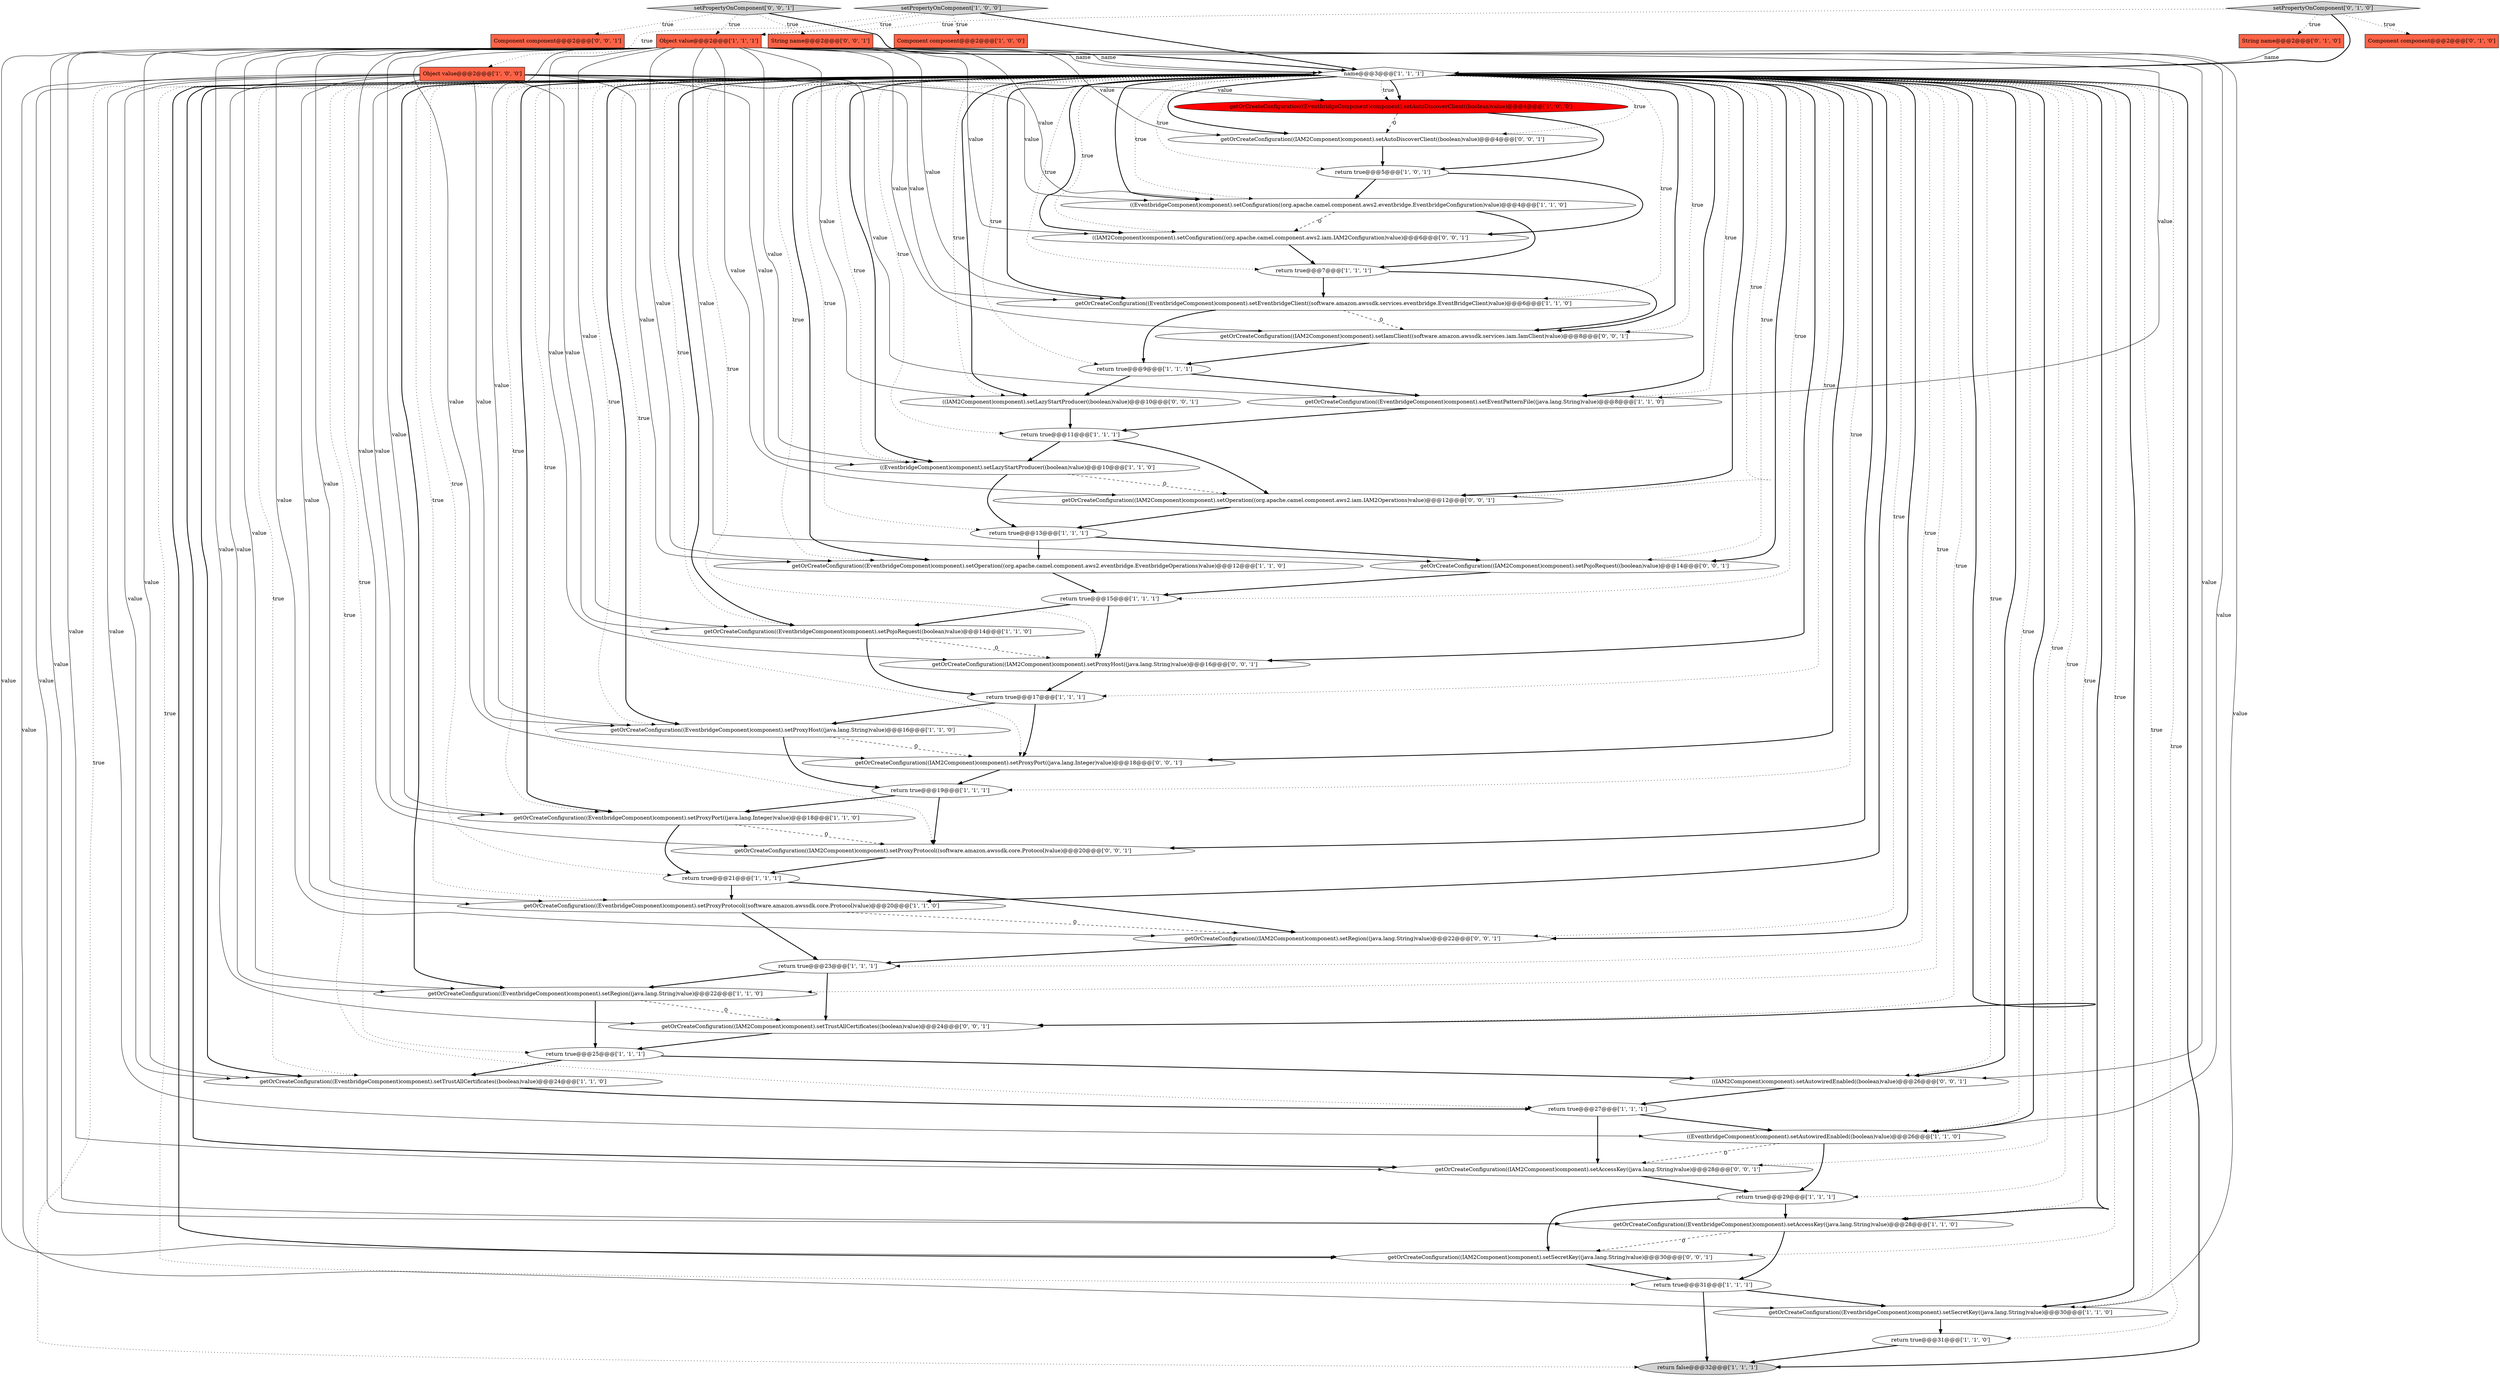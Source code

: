 digraph {
7 [style = filled, label = "getOrCreateConfiguration((EventbridgeComponent)component).setEventPatternFile((java.lang.String)value)@@@8@@@['1', '1', '0']", fillcolor = white, shape = ellipse image = "AAA0AAABBB1BBB"];
27 [style = filled, label = "Object value@@@2@@@['1', '1', '1']", fillcolor = tomato, shape = box image = "AAA0AAABBB1BBB"];
9 [style = filled, label = "return true@@@31@@@['1', '1', '1']", fillcolor = white, shape = ellipse image = "AAA0AAABBB1BBB"];
33 [style = filled, label = "getOrCreateConfiguration((EventbridgeComponent)component).setEventbridgeClient((software.amazon.awssdk.services.eventbridge.EventBridgeClient)value)@@@6@@@['1', '1', '0']", fillcolor = white, shape = ellipse image = "AAA0AAABBB1BBB"];
18 [style = filled, label = "((EventbridgeComponent)component).setConfiguration((org.apache.camel.component.aws2.eventbridge.EventbridgeConfiguration)value)@@@4@@@['1', '1', '0']", fillcolor = white, shape = ellipse image = "AAA0AAABBB1BBB"];
49 [style = filled, label = "getOrCreateConfiguration((IAM2Component)component).setIamClient((software.amazon.awssdk.services.iam.IamClient)value)@@@8@@@['0', '0', '1']", fillcolor = white, shape = ellipse image = "AAA0AAABBB3BBB"];
11 [style = filled, label = "return true@@@13@@@['1', '1', '1']", fillcolor = white, shape = ellipse image = "AAA0AAABBB1BBB"];
1 [style = filled, label = "Object value@@@2@@@['1', '0', '0']", fillcolor = tomato, shape = box image = "AAA0AAABBB1BBB"];
45 [style = filled, label = "getOrCreateConfiguration((IAM2Component)component).setSecretKey((java.lang.String)value)@@@30@@@['0', '0', '1']", fillcolor = white, shape = ellipse image = "AAA0AAABBB3BBB"];
22 [style = filled, label = "getOrCreateConfiguration((EventbridgeComponent)component).setTrustAllCertificates((boolean)value)@@@24@@@['1', '1', '0']", fillcolor = white, shape = ellipse image = "AAA0AAABBB1BBB"];
24 [style = filled, label = "getOrCreateConfiguration((EventbridgeComponent)component).setSecretKey((java.lang.String)value)@@@30@@@['1', '1', '0']", fillcolor = white, shape = ellipse image = "AAA0AAABBB1BBB"];
2 [style = filled, label = "((EventbridgeComponent)component).setLazyStartProducer((boolean)value)@@@10@@@['1', '1', '0']", fillcolor = white, shape = ellipse image = "AAA0AAABBB1BBB"];
41 [style = filled, label = "Component component@@@2@@@['0', '0', '1']", fillcolor = tomato, shape = box image = "AAA0AAABBB3BBB"];
38 [style = filled, label = "String name@@@2@@@['0', '1', '0']", fillcolor = tomato, shape = box image = "AAA0AAABBB2BBB"];
16 [style = filled, label = "Component component@@@2@@@['1', '0', '0']", fillcolor = tomato, shape = box image = "AAA0AAABBB1BBB"];
28 [style = filled, label = "setPropertyOnComponent['1', '0', '0']", fillcolor = lightgray, shape = diamond image = "AAA0AAABBB1BBB"];
43 [style = filled, label = "getOrCreateConfiguration((IAM2Component)component).setAccessKey((java.lang.String)value)@@@28@@@['0', '0', '1']", fillcolor = white, shape = ellipse image = "AAA0AAABBB3BBB"];
55 [style = filled, label = "setPropertyOnComponent['0', '0', '1']", fillcolor = lightgray, shape = diamond image = "AAA0AAABBB3BBB"];
6 [style = filled, label = "return true@@@9@@@['1', '1', '1']", fillcolor = white, shape = ellipse image = "AAA0AAABBB1BBB"];
25 [style = filled, label = "getOrCreateConfiguration((EventbridgeComponent)component).setProxyHost((java.lang.String)value)@@@16@@@['1', '1', '0']", fillcolor = white, shape = ellipse image = "AAA0AAABBB1BBB"];
23 [style = filled, label = "return true@@@19@@@['1', '1', '1']", fillcolor = white, shape = ellipse image = "AAA0AAABBB1BBB"];
13 [style = filled, label = "return true@@@25@@@['1', '1', '1']", fillcolor = white, shape = ellipse image = "AAA0AAABBB1BBB"];
20 [style = filled, label = "getOrCreateConfiguration((EventbridgeComponent)component).setProxyProtocol((software.amazon.awssdk.core.Protocol)value)@@@20@@@['1', '1', '0']", fillcolor = white, shape = ellipse image = "AAA0AAABBB1BBB"];
3 [style = filled, label = "((EventbridgeComponent)component).setAutowiredEnabled((boolean)value)@@@26@@@['1', '1', '0']", fillcolor = white, shape = ellipse image = "AAA0AAABBB1BBB"];
15 [style = filled, label = "return true@@@31@@@['1', '1', '0']", fillcolor = white, shape = ellipse image = "AAA0AAABBB1BBB"];
50 [style = filled, label = "((IAM2Component)component).setAutowiredEnabled((boolean)value)@@@26@@@['0', '0', '1']", fillcolor = white, shape = ellipse image = "AAA0AAABBB3BBB"];
26 [style = filled, label = "return false@@@32@@@['1', '1', '1']", fillcolor = lightgray, shape = ellipse image = "AAA0AAABBB1BBB"];
44 [style = filled, label = "((IAM2Component)component).setConfiguration((org.apache.camel.component.aws2.iam.IAM2Configuration)value)@@@6@@@['0', '0', '1']", fillcolor = white, shape = ellipse image = "AAA0AAABBB3BBB"];
47 [style = filled, label = "getOrCreateConfiguration((IAM2Component)component).setProxyPort((java.lang.Integer)value)@@@18@@@['0', '0', '1']", fillcolor = white, shape = ellipse image = "AAA0AAABBB3BBB"];
19 [style = filled, label = "return true@@@5@@@['1', '0', '1']", fillcolor = white, shape = ellipse image = "AAA0AAABBB1BBB"];
4 [style = filled, label = "getOrCreateConfiguration((EventbridgeComponent)component).setAccessKey((java.lang.String)value)@@@28@@@['1', '1', '0']", fillcolor = white, shape = ellipse image = "AAA0AAABBB1BBB"];
29 [style = filled, label = "name@@@3@@@['1', '1', '1']", fillcolor = white, shape = diamond image = "AAA0AAABBB1BBB"];
36 [style = filled, label = "Component component@@@2@@@['0', '1', '0']", fillcolor = tomato, shape = box image = "AAA0AAABBB2BBB"];
37 [style = filled, label = "setPropertyOnComponent['0', '1', '0']", fillcolor = lightgray, shape = diamond image = "AAA0AAABBB2BBB"];
53 [style = filled, label = "getOrCreateConfiguration((IAM2Component)component).setTrustAllCertificates((boolean)value)@@@24@@@['0', '0', '1']", fillcolor = white, shape = ellipse image = "AAA0AAABBB3BBB"];
17 [style = filled, label = "return true@@@11@@@['1', '1', '1']", fillcolor = white, shape = ellipse image = "AAA0AAABBB1BBB"];
42 [style = filled, label = "getOrCreateConfiguration((IAM2Component)component).setProxyHost((java.lang.String)value)@@@16@@@['0', '0', '1']", fillcolor = white, shape = ellipse image = "AAA0AAABBB3BBB"];
0 [style = filled, label = "return true@@@27@@@['1', '1', '1']", fillcolor = white, shape = ellipse image = "AAA0AAABBB1BBB"];
32 [style = filled, label = "getOrCreateConfiguration((EventbridgeComponent)component).setPojoRequest((boolean)value)@@@14@@@['1', '1', '0']", fillcolor = white, shape = ellipse image = "AAA0AAABBB1BBB"];
12 [style = filled, label = "return true@@@17@@@['1', '1', '1']", fillcolor = white, shape = ellipse image = "AAA0AAABBB1BBB"];
34 [style = filled, label = "getOrCreateConfiguration((EventbridgeComponent)component).setProxyPort((java.lang.Integer)value)@@@18@@@['1', '1', '0']", fillcolor = white, shape = ellipse image = "AAA0AAABBB1BBB"];
46 [style = filled, label = "getOrCreateConfiguration((IAM2Component)component).setRegion((java.lang.String)value)@@@22@@@['0', '0', '1']", fillcolor = white, shape = ellipse image = "AAA0AAABBB3BBB"];
48 [style = filled, label = "getOrCreateConfiguration((IAM2Component)component).setAutoDiscoverClient((boolean)value)@@@4@@@['0', '0', '1']", fillcolor = white, shape = ellipse image = "AAA0AAABBB3BBB"];
10 [style = filled, label = "return true@@@7@@@['1', '1', '1']", fillcolor = white, shape = ellipse image = "AAA0AAABBB1BBB"];
35 [style = filled, label = "return true@@@23@@@['1', '1', '1']", fillcolor = white, shape = ellipse image = "AAA0AAABBB1BBB"];
54 [style = filled, label = "getOrCreateConfiguration((IAM2Component)component).setPojoRequest((boolean)value)@@@14@@@['0', '0', '1']", fillcolor = white, shape = ellipse image = "AAA0AAABBB3BBB"];
8 [style = filled, label = "return true@@@29@@@['1', '1', '1']", fillcolor = white, shape = ellipse image = "AAA0AAABBB1BBB"];
14 [style = filled, label = "return true@@@15@@@['1', '1', '1']", fillcolor = white, shape = ellipse image = "AAA0AAABBB1BBB"];
52 [style = filled, label = "getOrCreateConfiguration((IAM2Component)component).setProxyProtocol((software.amazon.awssdk.core.Protocol)value)@@@20@@@['0', '0', '1']", fillcolor = white, shape = ellipse image = "AAA0AAABBB3BBB"];
39 [style = filled, label = "getOrCreateConfiguration((IAM2Component)component).setOperation((org.apache.camel.component.aws2.iam.IAM2Operations)value)@@@12@@@['0', '0', '1']", fillcolor = white, shape = ellipse image = "AAA0AAABBB3BBB"];
30 [style = filled, label = "getOrCreateConfiguration((EventbridgeComponent)component).setRegion((java.lang.String)value)@@@22@@@['1', '1', '0']", fillcolor = white, shape = ellipse image = "AAA0AAABBB1BBB"];
40 [style = filled, label = "String name@@@2@@@['0', '0', '1']", fillcolor = tomato, shape = box image = "AAA0AAABBB3BBB"];
5 [style = filled, label = "return true@@@21@@@['1', '1', '1']", fillcolor = white, shape = ellipse image = "AAA0AAABBB1BBB"];
51 [style = filled, label = "((IAM2Component)component).setLazyStartProducer((boolean)value)@@@10@@@['0', '0', '1']", fillcolor = white, shape = ellipse image = "AAA0AAABBB3BBB"];
21 [style = filled, label = "getOrCreateConfiguration((EventbridgeComponent)component).setOperation((org.apache.camel.component.aws2.eventbridge.EventbridgeOperations)value)@@@12@@@['1', '1', '0']", fillcolor = white, shape = ellipse image = "AAA0AAABBB1BBB"];
31 [style = filled, label = "getOrCreateConfiguration((EventbridgeComponent)component).setAutoDiscoverClient((boolean)value)@@@4@@@['1', '0', '0']", fillcolor = red, shape = ellipse image = "AAA1AAABBB1BBB"];
27->7 [style = solid, label="value"];
29->43 [style = dotted, label="true"];
29->9 [style = dotted, label="true"];
30->13 [style = bold, label=""];
29->2 [style = dotted, label="true"];
27->20 [style = solid, label="value"];
29->30 [style = bold, label=""];
5->20 [style = bold, label=""];
32->12 [style = bold, label=""];
29->48 [style = dotted, label="true"];
1->32 [style = solid, label="value"];
29->5 [style = dotted, label="true"];
29->49 [style = dotted, label="true"];
28->16 [style = dotted, label="true"];
1->4 [style = solid, label="value"];
27->34 [style = solid, label="value"];
29->23 [style = dotted, label="true"];
31->48 [style = dashed, label="0"];
27->4 [style = solid, label="value"];
29->34 [style = bold, label=""];
27->39 [style = solid, label="value"];
29->26 [style = dotted, label="true"];
33->49 [style = dashed, label="0"];
29->20 [style = dotted, label="true"];
29->45 [style = bold, label=""];
29->8 [style = dotted, label="true"];
1->24 [style = solid, label="value"];
29->18 [style = bold, label=""];
19->44 [style = bold, label=""];
9->26 [style = bold, label=""];
12->47 [style = bold, label=""];
1->7 [style = solid, label="value"];
37->38 [style = dotted, label="true"];
27->43 [style = solid, label="value"];
20->46 [style = dashed, label="0"];
29->2 [style = bold, label=""];
29->13 [style = dotted, label="true"];
22->0 [style = bold, label=""];
27->25 [style = solid, label="value"];
29->14 [style = dotted, label="true"];
23->52 [style = bold, label=""];
29->46 [style = bold, label=""];
1->20 [style = solid, label="value"];
27->33 [style = solid, label="value"];
51->17 [style = bold, label=""];
43->8 [style = bold, label=""];
29->43 [style = bold, label=""];
37->36 [style = dotted, label="true"];
29->44 [style = bold, label=""];
13->22 [style = bold, label=""];
27->54 [style = solid, label="value"];
28->27 [style = dotted, label="true"];
8->4 [style = bold, label=""];
1->22 [style = solid, label="value"];
9->24 [style = bold, label=""];
29->51 [style = bold, label=""];
29->47 [style = bold, label=""];
0->3 [style = bold, label=""];
29->18 [style = dotted, label="true"];
19->18 [style = bold, label=""];
55->29 [style = bold, label=""];
1->31 [style = solid, label="value"];
29->39 [style = bold, label=""];
27->46 [style = solid, label="value"];
27->49 [style = solid, label="value"];
27->29 [style = solid, label="name"];
27->22 [style = solid, label="value"];
55->27 [style = dotted, label="true"];
37->29 [style = bold, label=""];
55->40 [style = dotted, label="true"];
27->50 [style = solid, label="value"];
29->52 [style = bold, label=""];
29->52 [style = dotted, label="true"];
29->26 [style = bold, label=""];
29->20 [style = bold, label=""];
52->5 [style = bold, label=""];
17->2 [style = bold, label=""];
29->32 [style = bold, label=""];
17->39 [style = bold, label=""];
29->50 [style = dotted, label="true"];
27->51 [style = solid, label="value"];
27->2 [style = solid, label="value"];
29->53 [style = dotted, label="true"];
1->3 [style = solid, label="value"];
2->39 [style = dashed, label="0"];
34->52 [style = dashed, label="0"];
1->34 [style = solid, label="value"];
27->24 [style = solid, label="value"];
29->21 [style = dotted, label="true"];
27->21 [style = solid, label="value"];
6->7 [style = bold, label=""];
27->53 [style = solid, label="value"];
10->49 [style = bold, label=""];
29->32 [style = dotted, label="true"];
29->19 [style = dotted, label="true"];
29->39 [style = dotted, label="true"];
29->0 [style = dotted, label="true"];
27->42 [style = solid, label="value"];
29->10 [style = dotted, label="true"];
29->6 [style = dotted, label="true"];
4->9 [style = bold, label=""];
29->4 [style = dotted, label="true"];
29->17 [style = dotted, label="true"];
28->29 [style = bold, label=""];
7->17 [style = bold, label=""];
29->34 [style = dotted, label="true"];
1->18 [style = solid, label="value"];
11->21 [style = bold, label=""];
6->51 [style = bold, label=""];
0->43 [style = bold, label=""];
14->42 [style = bold, label=""];
29->7 [style = dotted, label="true"];
40->29 [style = solid, label="name"];
27->32 [style = solid, label="value"];
25->47 [style = dashed, label="0"];
29->49 [style = bold, label=""];
28->1 [style = dotted, label="true"];
29->54 [style = bold, label=""];
29->21 [style = bold, label=""];
1->25 [style = solid, label="value"];
13->50 [style = bold, label=""];
4->45 [style = dashed, label="0"];
29->22 [style = dotted, label="true"];
18->44 [style = dashed, label="0"];
18->10 [style = bold, label=""];
29->50 [style = bold, label=""];
27->47 [style = solid, label="value"];
29->54 [style = dotted, label="true"];
3->8 [style = bold, label=""];
29->42 [style = bold, label=""];
50->0 [style = bold, label=""];
8->45 [style = bold, label=""];
46->35 [style = bold, label=""];
27->44 [style = solid, label="value"];
10->33 [style = bold, label=""];
1->33 [style = solid, label="value"];
37->27 [style = dotted, label="true"];
14->32 [style = bold, label=""];
47->23 [style = bold, label=""];
29->24 [style = dotted, label="true"];
29->51 [style = dotted, label="true"];
35->30 [style = bold, label=""];
29->3 [style = dotted, label="true"];
31->19 [style = bold, label=""];
2->11 [style = bold, label=""];
49->6 [style = bold, label=""];
29->25 [style = dotted, label="true"];
11->54 [style = bold, label=""];
54->14 [style = bold, label=""];
29->11 [style = dotted, label="true"];
21->14 [style = bold, label=""];
24->15 [style = bold, label=""];
35->53 [style = bold, label=""];
53->13 [style = bold, label=""];
29->53 [style = bold, label=""];
27->3 [style = solid, label="value"];
29->4 [style = bold, label=""];
25->23 [style = bold, label=""];
34->5 [style = bold, label=""];
33->6 [style = bold, label=""];
29->31 [style = bold, label=""];
29->3 [style = bold, label=""];
44->10 [style = bold, label=""];
29->44 [style = dotted, label="true"];
38->29 [style = solid, label="name"];
29->25 [style = bold, label=""];
29->12 [style = dotted, label="true"];
42->12 [style = bold, label=""];
1->30 [style = solid, label="value"];
29->15 [style = dotted, label="true"];
39->11 [style = bold, label=""];
30->53 [style = dashed, label="0"];
15->26 [style = bold, label=""];
29->46 [style = dotted, label="true"];
27->45 [style = solid, label="value"];
27->18 [style = solid, label="value"];
29->33 [style = bold, label=""];
29->45 [style = dotted, label="true"];
29->47 [style = dotted, label="true"];
27->52 [style = solid, label="value"];
1->2 [style = solid, label="value"];
12->25 [style = bold, label=""];
27->48 [style = solid, label="value"];
3->43 [style = dashed, label="0"];
32->42 [style = dashed, label="0"];
45->9 [style = bold, label=""];
29->30 [style = dotted, label="true"];
48->19 [style = bold, label=""];
23->34 [style = bold, label=""];
29->7 [style = bold, label=""];
29->42 [style = dotted, label="true"];
29->33 [style = dotted, label="true"];
1->21 [style = solid, label="value"];
27->30 [style = solid, label="value"];
55->41 [style = dotted, label="true"];
29->22 [style = bold, label=""];
20->35 [style = bold, label=""];
29->48 [style = bold, label=""];
29->24 [style = bold, label=""];
5->46 [style = bold, label=""];
29->35 [style = dotted, label="true"];
29->31 [style = dotted, label="true"];
}
